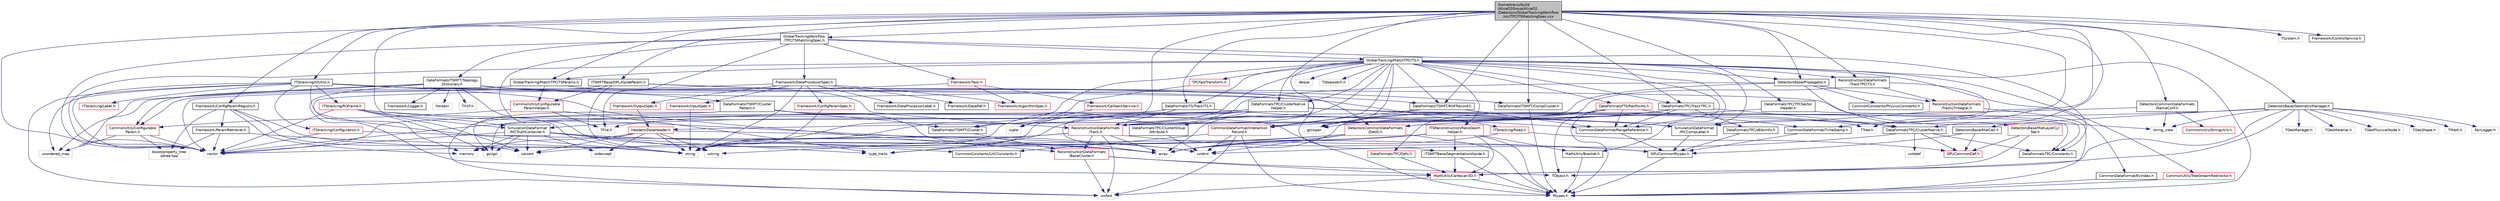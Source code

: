 digraph "/home/travis/build/AliceO2Group/AliceO2/Detectors/GlobalTrackingWorkflow/src/TPCITSMatchingSpec.cxx"
{
 // INTERACTIVE_SVG=YES
  bgcolor="transparent";
  edge [fontname="Helvetica",fontsize="10",labelfontname="Helvetica",labelfontsize="10"];
  node [fontname="Helvetica",fontsize="10",shape=record];
  Node0 [label="/home/travis/build\l/AliceO2Group/AliceO2\l/Detectors/GlobalTrackingWorkflow\l/src/TPCITSMatchingSpec.cxx",height=0.2,width=0.4,color="black", fillcolor="grey75", style="filled", fontcolor="black"];
  Node0 -> Node1 [color="midnightblue",fontsize="10",style="solid",fontname="Helvetica"];
  Node1 [label="vector",height=0.2,width=0.4,color="grey75"];
  Node0 -> Node2 [color="midnightblue",fontsize="10",style="solid",fontname="Helvetica"];
  Node2 [label="TTree.h",height=0.2,width=0.4,color="grey75"];
  Node0 -> Node3 [color="midnightblue",fontsize="10",style="solid",fontname="Helvetica"];
  Node3 [label="TSystem.h",height=0.2,width=0.4,color="grey75"];
  Node0 -> Node4 [color="midnightblue",fontsize="10",style="solid",fontname="Helvetica"];
  Node4 [label="Framework/ControlService.h",height=0.2,width=0.4,color="black",URL="$d2/d43/ControlService_8h.html"];
  Node0 -> Node5 [color="midnightblue",fontsize="10",style="solid",fontname="Helvetica"];
  Node5 [label="Framework/ConfigParamRegistry.h",height=0.2,width=0.4,color="black",URL="$de/dc6/ConfigParamRegistry_8h.html"];
  Node5 -> Node6 [color="midnightblue",fontsize="10",style="solid",fontname="Helvetica"];
  Node6 [label="Framework/ParamRetriever.h",height=0.2,width=0.4,color="black",URL="$df/d72/ParamRetriever_8h.html"];
  Node6 -> Node7 [color="midnightblue",fontsize="10",style="solid",fontname="Helvetica"];
  Node7 [label="boost/property_tree\l/ptree.hpp",height=0.2,width=0.4,color="grey75"];
  Node6 -> Node8 [color="midnightblue",fontsize="10",style="solid",fontname="Helvetica"];
  Node8 [label="string",height=0.2,width=0.4,color="grey75"];
  Node6 -> Node1 [color="midnightblue",fontsize="10",style="solid",fontname="Helvetica"];
  Node5 -> Node7 [color="midnightblue",fontsize="10",style="solid",fontname="Helvetica"];
  Node5 -> Node9 [color="midnightblue",fontsize="10",style="solid",fontname="Helvetica"];
  Node9 [label="memory",height=0.2,width=0.4,color="grey75"];
  Node5 -> Node8 [color="midnightblue",fontsize="10",style="solid",fontname="Helvetica"];
  Node5 -> Node10 [color="midnightblue",fontsize="10",style="solid",fontname="Helvetica"];
  Node10 [label="cassert",height=0.2,width=0.4,color="grey75"];
  Node0 -> Node11 [color="midnightblue",fontsize="10",style="solid",fontname="Helvetica"];
  Node11 [label="GlobalTrackingWorkflow\l/TPCITSMatchingSpec.h",height=0.2,width=0.4,color="black",URL="$da/d20/TPCITSMatchingSpec_8h.html"];
  Node11 -> Node12 [color="midnightblue",fontsize="10",style="solid",fontname="Helvetica"];
  Node12 [label="TFile.h",height=0.2,width=0.4,color="grey75"];
  Node11 -> Node13 [color="midnightblue",fontsize="10",style="solid",fontname="Helvetica"];
  Node13 [label="GlobalTracking/MatchTPCITS.h",height=0.2,width=0.4,color="black",URL="$d3/dac/MatchTPCITS_8h.html",tooltip="Class to perform TPC ITS matching. "];
  Node13 -> Node14 [color="midnightblue",fontsize="10",style="solid",fontname="Helvetica"];
  Node14 [label="Rtypes.h",height=0.2,width=0.4,color="grey75"];
  Node13 -> Node15 [color="midnightblue",fontsize="10",style="solid",fontname="Helvetica"];
  Node15 [label="array",height=0.2,width=0.4,color="grey75"];
  Node13 -> Node16 [color="midnightblue",fontsize="10",style="solid",fontname="Helvetica"];
  Node16 [label="deque",height=0.2,width=0.4,color="grey75"];
  Node13 -> Node1 [color="midnightblue",fontsize="10",style="solid",fontname="Helvetica"];
  Node13 -> Node8 [color="midnightblue",fontsize="10",style="solid",fontname="Helvetica"];
  Node13 -> Node17 [color="midnightblue",fontsize="10",style="solid",fontname="Helvetica"];
  Node17 [label="gsl/span",height=0.2,width=0.4,color="grey75"];
  Node13 -> Node18 [color="midnightblue",fontsize="10",style="solid",fontname="Helvetica"];
  Node18 [label="TStopwatch.h",height=0.2,width=0.4,color="grey75"];
  Node13 -> Node19 [color="midnightblue",fontsize="10",style="solid",fontname="Helvetica"];
  Node19 [label="DataFormatsTPC/TrackTPC.h",height=0.2,width=0.4,color="black",URL="$d5/dc9/TrackTPC_8h.html"];
  Node19 -> Node20 [color="midnightblue",fontsize="10",style="solid",fontname="Helvetica"];
  Node20 [label="ReconstructionDataFormats\l/Track.h",height=0.2,width=0.4,color="red",URL="$d7/d8b/DataFormats_2Reconstruction_2include_2ReconstructionDataFormats_2Track_8h.html"];
  Node20 -> Node21 [color="midnightblue",fontsize="10",style="solid",fontname="Helvetica"];
  Node21 [label="GPUCommonRtypes.h",height=0.2,width=0.4,color="black",URL="$d2/d45/GPUCommonRtypes_8h.html"];
  Node21 -> Node14 [color="midnightblue",fontsize="10",style="solid",fontname="Helvetica"];
  Node20 -> Node15 [color="midnightblue",fontsize="10",style="solid",fontname="Helvetica"];
  Node20 -> Node25 [color="midnightblue",fontsize="10",style="solid",fontname="Helvetica"];
  Node25 [label="cstring",height=0.2,width=0.4,color="grey75"];
  Node20 -> Node26 [color="midnightblue",fontsize="10",style="solid",fontname="Helvetica"];
  Node26 [label="iosfwd",height=0.2,width=0.4,color="grey75"];
  Node20 -> Node27 [color="midnightblue",fontsize="10",style="solid",fontname="Helvetica"];
  Node27 [label="ReconstructionDataFormats\l/BaseCluster.h",height=0.2,width=0.4,color="red",URL="$d4/de2/BaseCluster_8h.html"];
  Node27 -> Node28 [color="midnightblue",fontsize="10",style="solid",fontname="Helvetica"];
  Node28 [label="TObject.h",height=0.2,width=0.4,color="grey75"];
  Node27 -> Node26 [color="midnightblue",fontsize="10",style="solid",fontname="Helvetica"];
  Node27 -> Node45 [color="midnightblue",fontsize="10",style="solid",fontname="Helvetica"];
  Node45 [label="MathUtils/Cartesian3D.h",height=0.2,width=0.4,color="red",URL="$dd/d76/Cartesian3D_8h.html"];
  Node45 -> Node14 [color="midnightblue",fontsize="10",style="solid",fontname="Helvetica"];
  Node45 -> Node26 [color="midnightblue",fontsize="10",style="solid",fontname="Helvetica"];
  Node20 -> Node8 [color="midnightblue",fontsize="10",style="solid",fontname="Helvetica"];
  Node19 -> Node56 [color="midnightblue",fontsize="10",style="solid",fontname="Helvetica"];
  Node56 [label="CommonDataFormat/RangeReference.h",height=0.2,width=0.4,color="black",URL="$de/d64/RangeReference_8h.html",tooltip="Class to refer to the 1st entry and N elements of some group in the continuous container. "];
  Node56 -> Node21 [color="midnightblue",fontsize="10",style="solid",fontname="Helvetica"];
  Node19 -> Node57 [color="midnightblue",fontsize="10",style="solid",fontname="Helvetica"];
  Node57 [label="DataFormatsTPC/ClusterNative.h",height=0.2,width=0.4,color="black",URL="$de/dcd/ClusterNative_8h.html",tooltip="Class of a TPC cluster in TPC-native coordinates (row, time) "];
  Node57 -> Node37 [color="midnightblue",fontsize="10",style="solid",fontname="Helvetica"];
  Node37 [label="cstdint",height=0.2,width=0.4,color="grey75"];
  Node57 -> Node58 [color="midnightblue",fontsize="10",style="solid",fontname="Helvetica"];
  Node58 [label="cstddef",height=0.2,width=0.4,color="grey75"];
  Node57 -> Node59 [color="midnightblue",fontsize="10",style="solid",fontname="Helvetica"];
  Node59 [label="DataFormatsTPC/Constants.h",height=0.2,width=0.4,color="black",URL="$d0/dda/DataFormats_2Detectors_2TPC_2include_2DataFormatsTPC_2Constants_8h.html"];
  Node57 -> Node40 [color="midnightblue",fontsize="10",style="solid",fontname="Helvetica"];
  Node40 [label="GPUCommonDef.h",height=0.2,width=0.4,color="red",URL="$df/d21/GPUCommonDef_8h.html"];
  Node19 -> Node60 [color="midnightblue",fontsize="10",style="solid",fontname="Helvetica"];
  Node60 [label="DataFormatsTPC/Defs.h",height=0.2,width=0.4,color="red",URL="$d1/d73/Defs_8h.html",tooltip="Common definitions for 2D coordinates. "];
  Node60 -> Node45 [color="midnightblue",fontsize="10",style="solid",fontname="Helvetica"];
  Node19 -> Node61 [color="midnightblue",fontsize="10",style="solid",fontname="Helvetica"];
  Node61 [label="DataFormatsTPC/dEdxInfo.h",height=0.2,width=0.4,color="black",URL="$d5/da8/dEdxInfo_8h.html"];
  Node61 -> Node21 [color="midnightblue",fontsize="10",style="solid",fontname="Helvetica"];
  Node19 -> Node17 [color="midnightblue",fontsize="10",style="solid",fontname="Helvetica"];
  Node13 -> Node62 [color="midnightblue",fontsize="10",style="solid",fontname="Helvetica"];
  Node62 [label="DetectorsBase/Propagator.h",height=0.2,width=0.4,color="black",URL="$d2/df9/Propagator_8h.html"];
  Node62 -> Node8 [color="midnightblue",fontsize="10",style="solid",fontname="Helvetica"];
  Node62 -> Node63 [color="midnightblue",fontsize="10",style="solid",fontname="Helvetica"];
  Node63 [label="CommonConstants/PhysicsConstants.h",height=0.2,width=0.4,color="black",URL="$d3/d9d/PhysicsConstants_8h.html",tooltip="Header to collect physics constants. "];
  Node62 -> Node20 [color="midnightblue",fontsize="10",style="solid",fontname="Helvetica"];
  Node62 -> Node64 [color="midnightblue",fontsize="10",style="solid",fontname="Helvetica"];
  Node64 [label="ReconstructionDataFormats\l/TrackLTIntegral.h",height=0.2,width=0.4,color="red",URL="$d6/db1/TrackLTIntegral_8h.html",tooltip="Track Length and TOF integral. "];
  Node64 -> Node14 [color="midnightblue",fontsize="10",style="solid",fontname="Helvetica"];
  Node64 -> Node20 [color="midnightblue",fontsize="10",style="solid",fontname="Helvetica"];
  Node62 -> Node66 [color="midnightblue",fontsize="10",style="solid",fontname="Helvetica"];
  Node66 [label="DetectorsBase/MatLayerCyl\lSet.h",height=0.2,width=0.4,color="red",URL="$d9/da9/MatLayerCylSet_8h.html",tooltip="Declarations for the wrapper for the set of cylindrical material layers. "];
  Node66 -> Node40 [color="midnightblue",fontsize="10",style="solid",fontname="Helvetica"];
  Node66 -> Node45 [color="midnightblue",fontsize="10",style="solid",fontname="Helvetica"];
  Node13 -> Node20 [color="midnightblue",fontsize="10",style="solid",fontname="Helvetica"];
  Node13 -> Node71 [color="midnightblue",fontsize="10",style="solid",fontname="Helvetica"];
  Node71 [label="ReconstructionDataFormats\l/TrackTPCITS.h",height=0.2,width=0.4,color="black",URL="$d5/d1e/TrackTPCITS_8h.html",tooltip="Result of refitting TPC-ITS matched track. "];
  Node71 -> Node20 [color="midnightblue",fontsize="10",style="solid",fontname="Helvetica"];
  Node71 -> Node64 [color="midnightblue",fontsize="10",style="solid",fontname="Helvetica"];
  Node71 -> Node72 [color="midnightblue",fontsize="10",style="solid",fontname="Helvetica"];
  Node72 [label="CommonDataFormat/TimeStamp.h",height=0.2,width=0.4,color="black",URL="$df/d5d/common_2include_2CommonDataFormat_2TimeStamp_8h.html"];
  Node72 -> Node21 [color="midnightblue",fontsize="10",style="solid",fontname="Helvetica"];
  Node13 -> Node73 [color="midnightblue",fontsize="10",style="solid",fontname="Helvetica"];
  Node73 [label="MathUtils/Bracket.h",height=0.2,width=0.4,color="black",URL="$d4/d5d/Bracket_8h.html",tooltip="Class to represent an interval and some operations over it. "];
  Node73 -> Node14 [color="midnightblue",fontsize="10",style="solid",fontname="Helvetica"];
  Node13 -> Node74 [color="midnightblue",fontsize="10",style="solid",fontname="Helvetica"];
  Node74 [label="CommonDataFormat/EvIndex.h",height=0.2,width=0.4,color="black",URL="$d6/ddf/EvIndex_8h.html",tooltip="Class to store event ID and index in the event for objects like track, cluster... ..."];
  Node74 -> Node14 [color="midnightblue",fontsize="10",style="solid",fontname="Helvetica"];
  Node13 -> Node75 [color="midnightblue",fontsize="10",style="solid",fontname="Helvetica"];
  Node75 [label="CommonDataFormat/Interaction\lRecord.h",height=0.2,width=0.4,color="red",URL="$d9/d80/InteractionRecord_8h.html"];
  Node75 -> Node14 [color="midnightblue",fontsize="10",style="solid",fontname="Helvetica"];
  Node75 -> Node26 [color="midnightblue",fontsize="10",style="solid",fontname="Helvetica"];
  Node75 -> Node37 [color="midnightblue",fontsize="10",style="solid",fontname="Helvetica"];
  Node75 -> Node76 [color="midnightblue",fontsize="10",style="solid",fontname="Helvetica"];
  Node76 [label="CommonConstants/LHCConstants.h",height=0.2,width=0.4,color="black",URL="$d4/dc6/LHCConstants_8h.html",tooltip="Header to collect LHC related constants. "];
  Node13 -> Node56 [color="midnightblue",fontsize="10",style="solid",fontname="Helvetica"];
  Node13 -> Node77 [color="midnightblue",fontsize="10",style="solid",fontname="Helvetica"];
  Node77 [label="SimulationDataFormat\l/MCCompLabel.h",height=0.2,width=0.4,color="black",URL="$d7/dcd/MCCompLabel_8h.html"];
  Node77 -> Node21 [color="midnightblue",fontsize="10",style="solid",fontname="Helvetica"];
  Node13 -> Node78 [color="midnightblue",fontsize="10",style="solid",fontname="Helvetica"];
  Node78 [label="CommonUtils/TreeStreamRedirector.h",height=0.2,width=0.4,color="red",URL="$d1/d22/TreeStreamRedirector_8h.html"];
  Node78 -> Node14 [color="midnightblue",fontsize="10",style="solid",fontname="Helvetica"];
  Node13 -> Node82 [color="midnightblue",fontsize="10",style="solid",fontname="Helvetica"];
  Node82 [label="DataFormatsITSMFT/Cluster.h",height=0.2,width=0.4,color="black",URL="$d1/d62/DataFormats_2Detectors_2ITSMFT_2common_2include_2DataFormatsITSMFT_2Cluster_8h.html"];
  Node82 -> Node27 [color="midnightblue",fontsize="10",style="solid",fontname="Helvetica"];
  Node13 -> Node83 [color="midnightblue",fontsize="10",style="solid",fontname="Helvetica"];
  Node83 [label="DataFormatsITSMFT/ROFRecord.h",height=0.2,width=0.4,color="black",URL="$d0/dc6/ITSMFT_2common_2include_2DataFormatsITSMFT_2ROFRecord_8h.html"];
  Node83 -> Node56 [color="midnightblue",fontsize="10",style="solid",fontname="Helvetica"];
  Node83 -> Node75 [color="midnightblue",fontsize="10",style="solid",fontname="Helvetica"];
  Node83 -> Node17 [color="midnightblue",fontsize="10",style="solid",fontname="Helvetica"];
  Node13 -> Node84 [color="midnightblue",fontsize="10",style="solid",fontname="Helvetica"];
  Node84 [label="DataFormatsITS/TrackITS.h",height=0.2,width=0.4,color="black",URL="$d1/d71/TrackITS_8h.html",tooltip="Definition of the ITS track. "];
  Node84 -> Node1 [color="midnightblue",fontsize="10",style="solid",fontname="Helvetica"];
  Node84 -> Node20 [color="midnightblue",fontsize="10",style="solid",fontname="Helvetica"];
  Node84 -> Node56 [color="midnightblue",fontsize="10",style="solid",fontname="Helvetica"];
  Node13 -> Node85 [color="midnightblue",fontsize="10",style="solid",fontname="Helvetica"];
  Node85 [label="DataFormatsFT0/RecPoints.h",height=0.2,width=0.4,color="red",URL="$d4/d57/RecPoints_8h.html",tooltip="Definition of the FIT RecPoints class. "];
  Node85 -> Node75 [color="midnightblue",fontsize="10",style="solid",fontname="Helvetica"];
  Node85 -> Node72 [color="midnightblue",fontsize="10",style="solid",fontname="Helvetica"];
  Node85 -> Node56 [color="midnightblue",fontsize="10",style="solid",fontname="Helvetica"];
  Node85 -> Node15 [color="midnightblue",fontsize="10",style="solid",fontname="Helvetica"];
  Node85 -> Node14 [color="midnightblue",fontsize="10",style="solid",fontname="Helvetica"];
  Node85 -> Node28 [color="midnightblue",fontsize="10",style="solid",fontname="Helvetica"];
  Node85 -> Node17 [color="midnightblue",fontsize="10",style="solid",fontname="Helvetica"];
  Node13 -> Node88 [color="midnightblue",fontsize="10",style="solid",fontname="Helvetica"];
  Node88 [label="DataFormatsTPC/ClusterNative\lHelper.h",height=0.2,width=0.4,color="black",URL="$d1/d2b/ClusterNativeHelper_8h.html",tooltip="Helper class to read the binary format of TPC ClusterNative. "];
  Node88 -> Node57 [color="midnightblue",fontsize="10",style="solid",fontname="Helvetica"];
  Node88 -> Node89 [color="midnightblue",fontsize="10",style="solid",fontname="Helvetica"];
  Node89 [label="DataFormatsTPC/ClusterGroup\lAttribute.h",height=0.2,width=0.4,color="black",URL="$d8/dc8/ClusterGroupAttribute_8h.html",tooltip="Meta data for a group describing it by sector number and global padrow. "];
  Node89 -> Node37 [color="midnightblue",fontsize="10",style="solid",fontname="Helvetica"];
  Node88 -> Node59 [color="midnightblue",fontsize="10",style="solid",fontname="Helvetica"];
  Node88 -> Node90 [color="midnightblue",fontsize="10",style="solid",fontname="Helvetica"];
  Node90 [label="SimulationDataFormat\l/MCTruthContainer.h",height=0.2,width=0.4,color="black",URL="$db/d14/MCTruthContainer_8h.html",tooltip="Definition of a container to keep Monte Carlo truth external to simulation objects. "];
  Node90 -> Node21 [color="midnightblue",fontsize="10",style="solid",fontname="Helvetica"];
  Node90 -> Node37 [color="midnightblue",fontsize="10",style="solid",fontname="Helvetica"];
  Node90 -> Node10 [color="midnightblue",fontsize="10",style="solid",fontname="Helvetica"];
  Node90 -> Node91 [color="midnightblue",fontsize="10",style="solid",fontname="Helvetica"];
  Node91 [label="stdexcept",height=0.2,width=0.4,color="grey75"];
  Node90 -> Node92 [color="midnightblue",fontsize="10",style="solid",fontname="Helvetica"];
  Node92 [label="gsl/gsl",height=0.2,width=0.4,color="grey75"];
  Node90 -> Node38 [color="midnightblue",fontsize="10",style="solid",fontname="Helvetica"];
  Node38 [label="type_traits",height=0.2,width=0.4,color="grey75"];
  Node90 -> Node25 [color="midnightblue",fontsize="10",style="solid",fontname="Helvetica"];
  Node90 -> Node9 [color="midnightblue",fontsize="10",style="solid",fontname="Helvetica"];
  Node90 -> Node1 [color="midnightblue",fontsize="10",style="solid",fontname="Helvetica"];
  Node88 -> Node77 [color="midnightblue",fontsize="10",style="solid",fontname="Helvetica"];
  Node88 -> Node92 [color="midnightblue",fontsize="10",style="solid",fontname="Helvetica"];
  Node88 -> Node12 [color="midnightblue",fontsize="10",style="solid",fontname="Helvetica"];
  Node88 -> Node2 [color="midnightblue",fontsize="10",style="solid",fontname="Helvetica"];
  Node88 -> Node15 [color="midnightblue",fontsize="10",style="solid",fontname="Helvetica"];
  Node88 -> Node1 [color="midnightblue",fontsize="10",style="solid",fontname="Helvetica"];
  Node88 -> Node8 [color="midnightblue",fontsize="10",style="solid",fontname="Helvetica"];
  Node88 -> Node93 [color="midnightblue",fontsize="10",style="solid",fontname="Helvetica"];
  Node93 [label="tuple",height=0.2,width=0.4,color="grey75"];
  Node88 -> Node38 [color="midnightblue",fontsize="10",style="solid",fontname="Helvetica"];
  Node13 -> Node94 [color="midnightblue",fontsize="10",style="solid",fontname="Helvetica"];
  Node94 [label="ITSReconstruction/RecoGeom\lHelper.h",height=0.2,width=0.4,color="red",URL="$d4/d9f/RecoGeomHelper_8h.html",tooltip="Declarations of the helper class for clusters / roadwidth matching. "];
  Node94 -> Node14 [color="midnightblue",fontsize="10",style="solid",fontname="Helvetica"];
  Node94 -> Node1 [color="midnightblue",fontsize="10",style="solid",fontname="Helvetica"];
  Node94 -> Node15 [color="midnightblue",fontsize="10",style="solid",fontname="Helvetica"];
  Node94 -> Node45 [color="midnightblue",fontsize="10",style="solid",fontname="Helvetica"];
  Node94 -> Node73 [color="midnightblue",fontsize="10",style="solid",fontname="Helvetica"];
  Node94 -> Node102 [color="midnightblue",fontsize="10",style="solid",fontname="Helvetica"];
  Node102 [label="ITSMFTBase/SegmentationAlpide.h",height=0.2,width=0.4,color="black",URL="$d3/dba/SegmentationAlpide_8h.html",tooltip="Definition of the SegmentationAlpide class. "];
  Node102 -> Node14 [color="midnightblue",fontsize="10",style="solid",fontname="Helvetica"];
  Node102 -> Node45 [color="midnightblue",fontsize="10",style="solid",fontname="Helvetica"];
  Node13 -> Node103 [color="midnightblue",fontsize="10",style="solid",fontname="Helvetica"];
  Node103 [label="TPCFastTransform.h",height=0.2,width=0.4,color="red",URL="$d4/db1/TPCFastTransform_8h.html",tooltip="Definition of TPCFastTransform class. "];
  Node103 -> Node8 [color="midnightblue",fontsize="10",style="solid",fontname="Helvetica"];
  Node13 -> Node109 [color="midnightblue",fontsize="10",style="solid",fontname="Helvetica"];
  Node109 [label="GlobalTracking/MatchTPCITSParams.h",height=0.2,width=0.4,color="black",URL="$db/d9a/MatchTPCITSParams_8h.html",tooltip="Configurable params for TPC ITS matching. "];
  Node109 -> Node110 [color="midnightblue",fontsize="10",style="solid",fontname="Helvetica"];
  Node110 [label="CommonUtils/Configurable\lParam.h",height=0.2,width=0.4,color="red",URL="$db/d2c/ConfigurableParam_8h.html"];
  Node110 -> Node1 [color="midnightblue",fontsize="10",style="solid",fontname="Helvetica"];
  Node110 -> Node112 [color="midnightblue",fontsize="10",style="solid",fontname="Helvetica"];
  Node112 [label="unordered_map",height=0.2,width=0.4,color="grey75"];
  Node110 -> Node7 [color="midnightblue",fontsize="10",style="solid",fontname="Helvetica"];
  Node109 -> Node114 [color="midnightblue",fontsize="10",style="solid",fontname="Helvetica"];
  Node114 [label="CommonUtils/Configurable\lParamHelper.h",height=0.2,width=0.4,color="red",URL="$da/d6b/ConfigurableParamHelper_8h.html"];
  Node114 -> Node110 [color="midnightblue",fontsize="10",style="solid",fontname="Helvetica"];
  Node114 -> Node38 [color="midnightblue",fontsize="10",style="solid",fontname="Helvetica"];
  Node114 -> Node12 [color="midnightblue",fontsize="10",style="solid",fontname="Helvetica"];
  Node109 -> Node20 [color="midnightblue",fontsize="10",style="solid",fontname="Helvetica"];
  Node11 -> Node116 [color="midnightblue",fontsize="10",style="solid",fontname="Helvetica"];
  Node116 [label="DataFormatsITSMFT/Topology\lDictionary.h",height=0.2,width=0.4,color="black",URL="$d1/d08/TopologyDictionary_8h.html",tooltip="Definition of the ClusterTopology class. "];
  Node116 -> Node117 [color="midnightblue",fontsize="10",style="solid",fontname="Helvetica"];
  Node117 [label="DataFormatsITSMFT/Cluster\lPattern.h",height=0.2,width=0.4,color="black",URL="$de/dc1/ClusterPattern_8h.html"];
  Node117 -> Node14 [color="midnightblue",fontsize="10",style="solid",fontname="Helvetica"];
  Node117 -> Node15 [color="midnightblue",fontsize="10",style="solid",fontname="Helvetica"];
  Node117 -> Node26 [color="midnightblue",fontsize="10",style="solid",fontname="Helvetica"];
  Node117 -> Node92 [color="midnightblue",fontsize="10",style="solid",fontname="Helvetica"];
  Node117 -> Node82 [color="midnightblue",fontsize="10",style="solid",fontname="Helvetica"];
  Node116 -> Node118 [color="midnightblue",fontsize="10",style="solid",fontname="Helvetica"];
  Node118 [label="Framework/Logger.h",height=0.2,width=0.4,color="black",URL="$dd/da4/Logger_8h.html"];
  Node116 -> Node119 [color="midnightblue",fontsize="10",style="solid",fontname="Helvetica"];
  Node119 [label="fstream",height=0.2,width=0.4,color="grey75"];
  Node116 -> Node8 [color="midnightblue",fontsize="10",style="solid",fontname="Helvetica"];
  Node116 -> Node112 [color="midnightblue",fontsize="10",style="solid",fontname="Helvetica"];
  Node116 -> Node1 [color="midnightblue",fontsize="10",style="solid",fontname="Helvetica"];
  Node116 -> Node45 [color="midnightblue",fontsize="10",style="solid",fontname="Helvetica"];
  Node116 -> Node120 [color="midnightblue",fontsize="10",style="solid",fontname="Helvetica"];
  Node120 [label="DataFormatsITSMFT/CompCluster.h",height=0.2,width=0.4,color="black",URL="$df/de4/CompCluster_8h.html",tooltip="Definition of the ITSMFT compact cluster. "];
  Node120 -> Node14 [color="midnightblue",fontsize="10",style="solid",fontname="Helvetica"];
  Node116 -> Node121 [color="midnightblue",fontsize="10",style="solid",fontname="Helvetica"];
  Node121 [label="TH1F.h",height=0.2,width=0.4,color="grey75"];
  Node11 -> Node59 [color="midnightblue",fontsize="10",style="solid",fontname="Helvetica"];
  Node11 -> Node122 [color="midnightblue",fontsize="10",style="solid",fontname="Helvetica"];
  Node122 [label="Framework/DataProcessorSpec.h",height=0.2,width=0.4,color="black",URL="$d0/df4/DataProcessorSpec_8h.html"];
  Node122 -> Node123 [color="midnightblue",fontsize="10",style="solid",fontname="Helvetica"];
  Node123 [label="Framework/AlgorithmSpec.h",height=0.2,width=0.4,color="red",URL="$d0/d14/AlgorithmSpec_8h.html"];
  Node122 -> Node233 [color="midnightblue",fontsize="10",style="solid",fontname="Helvetica"];
  Node233 [label="Framework/ConfigParamSpec.h",height=0.2,width=0.4,color="red",URL="$d0/d1c/ConfigParamSpec_8h.html"];
  Node233 -> Node8 [color="midnightblue",fontsize="10",style="solid",fontname="Helvetica"];
  Node122 -> Node237 [color="midnightblue",fontsize="10",style="solid",fontname="Helvetica"];
  Node237 [label="Framework/DataProcessorLabel.h",height=0.2,width=0.4,color="black",URL="$d1/df2/DataProcessorLabel_8h.html"];
  Node122 -> Node126 [color="midnightblue",fontsize="10",style="solid",fontname="Helvetica"];
  Node126 [label="Framework/DataRef.h",height=0.2,width=0.4,color="black",URL="$d5/dfb/DataRef_8h.html"];
  Node122 -> Node158 [color="midnightblue",fontsize="10",style="solid",fontname="Helvetica"];
  Node158 [label="Framework/InputSpec.h",height=0.2,width=0.4,color="red",URL="$d5/d3f/InputSpec_8h.html"];
  Node158 -> Node8 [color="midnightblue",fontsize="10",style="solid",fontname="Helvetica"];
  Node122 -> Node154 [color="midnightblue",fontsize="10",style="solid",fontname="Helvetica"];
  Node154 [label="Framework/OutputSpec.h",height=0.2,width=0.4,color="red",URL="$db/d2d/OutputSpec_8h.html"];
  Node154 -> Node97 [color="midnightblue",fontsize="10",style="solid",fontname="Helvetica"];
  Node97 [label="Headers/DataHeader.h",height=0.2,width=0.4,color="red",URL="$dc/dcd/DataHeader_8h.html"];
  Node97 -> Node37 [color="midnightblue",fontsize="10",style="solid",fontname="Helvetica"];
  Node97 -> Node9 [color="midnightblue",fontsize="10",style="solid",fontname="Helvetica"];
  Node97 -> Node10 [color="midnightblue",fontsize="10",style="solid",fontname="Helvetica"];
  Node97 -> Node25 [color="midnightblue",fontsize="10",style="solid",fontname="Helvetica"];
  Node97 -> Node91 [color="midnightblue",fontsize="10",style="solid",fontname="Helvetica"];
  Node97 -> Node8 [color="midnightblue",fontsize="10",style="solid",fontname="Helvetica"];
  Node122 -> Node8 [color="midnightblue",fontsize="10",style="solid",fontname="Helvetica"];
  Node122 -> Node1 [color="midnightblue",fontsize="10",style="solid",fontname="Helvetica"];
  Node11 -> Node238 [color="midnightblue",fontsize="10",style="solid",fontname="Helvetica"];
  Node238 [label="Framework/Task.h",height=0.2,width=0.4,color="red",URL="$df/d4f/Task_8h.html"];
  Node238 -> Node123 [color="midnightblue",fontsize="10",style="solid",fontname="Helvetica"];
  Node238 -> Node239 [color="midnightblue",fontsize="10",style="solid",fontname="Helvetica"];
  Node239 [label="Framework/CallbackService.h",height=0.2,width=0.4,color="red",URL="$d9/d7f/CallbackService_8h.html"];
  Node239 -> Node93 [color="midnightblue",fontsize="10",style="solid",fontname="Helvetica"];
  Node238 -> Node9 [color="midnightblue",fontsize="10",style="solid",fontname="Helvetica"];
  Node11 -> Node8 [color="midnightblue",fontsize="10",style="solid",fontname="Helvetica"];
  Node11 -> Node1 [color="midnightblue",fontsize="10",style="solid",fontname="Helvetica"];
  Node0 -> Node71 [color="midnightblue",fontsize="10",style="solid",fontname="Helvetica"];
  Node0 -> Node77 [color="midnightblue",fontsize="10",style="solid",fontname="Helvetica"];
  Node0 -> Node90 [color="midnightblue",fontsize="10",style="solid",fontname="Helvetica"];
  Node0 -> Node84 [color="midnightblue",fontsize="10",style="solid",fontname="Helvetica"];
  Node0 -> Node82 [color="midnightblue",fontsize="10",style="solid",fontname="Helvetica"];
  Node0 -> Node120 [color="midnightblue",fontsize="10",style="solid",fontname="Helvetica"];
  Node0 -> Node83 [color="midnightblue",fontsize="10",style="solid",fontname="Helvetica"];
  Node0 -> Node19 [color="midnightblue",fontsize="10",style="solid",fontname="Helvetica"];
  Node0 -> Node57 [color="midnightblue",fontsize="10",style="solid",fontname="Helvetica"];
  Node0 -> Node88 [color="midnightblue",fontsize="10",style="solid",fontname="Helvetica"];
  Node0 -> Node242 [color="midnightblue",fontsize="10",style="solid",fontname="Helvetica"];
  Node242 [label="DataFormatsTPC/TPCSector\lHeader.h",height=0.2,width=0.4,color="black",URL="$d3/d09/TPCSectorHeader_8h.html"];
  Node242 -> Node97 [color="midnightblue",fontsize="10",style="solid",fontname="Helvetica"];
  Node242 -> Node59 [color="midnightblue",fontsize="10",style="solid",fontname="Helvetica"];
  Node0 -> Node243 [color="midnightblue",fontsize="10",style="solid",fontname="Helvetica"];
  Node243 [label="DetectorsBase/GeometryManager.h",height=0.2,width=0.4,color="black",URL="$db/dcc/Detectors_2Base_2include_2DetectorsBase_2GeometryManager_8h.html"];
  Node243 -> Node244 [color="midnightblue",fontsize="10",style="solid",fontname="Helvetica"];
  Node244 [label="TGeoManager.h",height=0.2,width=0.4,color="grey75"];
  Node243 -> Node245 [color="midnightblue",fontsize="10",style="solid",fontname="Helvetica"];
  Node245 [label="TGeoMaterial.h",height=0.2,width=0.4,color="grey75"];
  Node243 -> Node246 [color="midnightblue",fontsize="10",style="solid",fontname="Helvetica"];
  Node246 [label="TGeoPhysicalNode.h",height=0.2,width=0.4,color="grey75"];
  Node243 -> Node247 [color="midnightblue",fontsize="10",style="solid",fontname="Helvetica"];
  Node247 [label="TGeoShape.h",height=0.2,width=0.4,color="grey75"];
  Node243 -> Node248 [color="midnightblue",fontsize="10",style="solid",fontname="Helvetica"];
  Node248 [label="TMath.h",height=0.2,width=0.4,color="grey75"];
  Node243 -> Node28 [color="midnightblue",fontsize="10",style="solid",fontname="Helvetica"];
  Node243 -> Node236 [color="midnightblue",fontsize="10",style="solid",fontname="Helvetica"];
  Node236 [label="string_view",height=0.2,width=0.4,color="grey75"];
  Node243 -> Node36 [color="midnightblue",fontsize="10",style="solid",fontname="Helvetica"];
  Node36 [label="DetectorsCommonDataFormats\l/DetID.h",height=0.2,width=0.4,color="red",URL="$d6/d31/DetID_8h.html"];
  Node36 -> Node14 [color="midnightblue",fontsize="10",style="solid",fontname="Helvetica"];
  Node36 -> Node15 [color="midnightblue",fontsize="10",style="solid",fontname="Helvetica"];
  Node36 -> Node10 [color="midnightblue",fontsize="10",style="solid",fontname="Helvetica"];
  Node36 -> Node37 [color="midnightblue",fontsize="10",style="solid",fontname="Helvetica"];
  Node36 -> Node38 [color="midnightblue",fontsize="10",style="solid",fontname="Helvetica"];
  Node243 -> Node249 [color="midnightblue",fontsize="10",style="solid",fontname="Helvetica"];
  Node249 [label="FairLogger.h",height=0.2,width=0.4,color="grey75"];
  Node243 -> Node45 [color="midnightblue",fontsize="10",style="solid",fontname="Helvetica"];
  Node243 -> Node69 [color="midnightblue",fontsize="10",style="solid",fontname="Helvetica"];
  Node69 [label="DetectorsBase/MatCell.h",height=0.2,width=0.4,color="black",URL="$db/dba/MatCell_8h.html",tooltip="Declarations for material properties of the cell (voxel) "];
  Node69 -> Node40 [color="midnightblue",fontsize="10",style="solid",fontname="Helvetica"];
  Node69 -> Node21 [color="midnightblue",fontsize="10",style="solid",fontname="Helvetica"];
  Node0 -> Node62 [color="midnightblue",fontsize="10",style="solid",fontname="Helvetica"];
  Node0 -> Node250 [color="midnightblue",fontsize="10",style="solid",fontname="Helvetica"];
  Node250 [label="ITSMFTBase/DPLAlpideParam.h",height=0.2,width=0.4,color="black",URL="$d4/d35/DPLAlpideParam_8h.html"];
  Node250 -> Node36 [color="midnightblue",fontsize="10",style="solid",fontname="Helvetica"];
  Node250 -> Node110 [color="midnightblue",fontsize="10",style="solid",fontname="Helvetica"];
  Node250 -> Node114 [color="midnightblue",fontsize="10",style="solid",fontname="Helvetica"];
  Node250 -> Node76 [color="midnightblue",fontsize="10",style="solid",fontname="Helvetica"];
  Node250 -> Node236 [color="midnightblue",fontsize="10",style="solid",fontname="Helvetica"];
  Node0 -> Node109 [color="midnightblue",fontsize="10",style="solid",fontname="Helvetica"];
  Node0 -> Node251 [color="midnightblue",fontsize="10",style="solid",fontname="Helvetica"];
  Node251 [label="ITStracking/IOUtils.h",height=0.2,width=0.4,color="black",URL="$da/db1/ITS_2tracking_2include_2ITStracking_2IOUtils_8h.html"];
  Node251 -> Node26 [color="midnightblue",fontsize="10",style="solid",fontname="Helvetica"];
  Node251 -> Node8 [color="midnightblue",fontsize="10",style="solid",fontname="Helvetica"];
  Node251 -> Node112 [color="midnightblue",fontsize="10",style="solid",fontname="Helvetica"];
  Node251 -> Node1 [color="midnightblue",fontsize="10",style="solid",fontname="Helvetica"];
  Node251 -> Node83 [color="midnightblue",fontsize="10",style="solid",fontname="Helvetica"];
  Node251 -> Node252 [color="midnightblue",fontsize="10",style="solid",fontname="Helvetica"];
  Node252 [label="ITStracking/Configuration.h",height=0.2,width=0.4,color="red",URL="$d3/d59/Configuration_8h.html"];
  Node252 -> Node15 [color="midnightblue",fontsize="10",style="solid",fontname="Helvetica"];
  Node252 -> Node1 [color="midnightblue",fontsize="10",style="solid",fontname="Helvetica"];
  Node251 -> Node255 [color="midnightblue",fontsize="10",style="solid",fontname="Helvetica"];
  Node255 [label="ITStracking/ROframe.h",height=0.2,width=0.4,color="red",URL="$dc/d8d/ITS_2tracking_2include_2ITStracking_2ROframe_8h.html"];
  Node255 -> Node15 [color="midnightblue",fontsize="10",style="solid",fontname="Helvetica"];
  Node255 -> Node1 [color="midnightblue",fontsize="10",style="solid",fontname="Helvetica"];
  Node255 -> Node10 [color="midnightblue",fontsize="10",style="solid",fontname="Helvetica"];
  Node255 -> Node92 [color="midnightblue",fontsize="10",style="solid",fontname="Helvetica"];
  Node255 -> Node77 [color="midnightblue",fontsize="10",style="solid",fontname="Helvetica"];
  Node255 -> Node90 [color="midnightblue",fontsize="10",style="solid",fontname="Helvetica"];
  Node251 -> Node260 [color="midnightblue",fontsize="10",style="solid",fontname="Helvetica"];
  Node260 [label="ITStracking/Label.h",height=0.2,width=0.4,color="red",URL="$d3/dc8/Label_8h.html"];
  Node251 -> Node261 [color="midnightblue",fontsize="10",style="solid",fontname="Helvetica"];
  Node261 [label="ITStracking/Road.h",height=0.2,width=0.4,color="red",URL="$d4/d5a/ITS_2tracking_2include_2ITStracking_2Road_8h.html"];
  Node261 -> Node15 [color="midnightblue",fontsize="10",style="solid",fontname="Helvetica"];
  Node261 -> Node40 [color="midnightblue",fontsize="10",style="solid",fontname="Helvetica"];
  Node251 -> Node102 [color="midnightblue",fontsize="10",style="solid",fontname="Helvetica"];
  Node251 -> Node27 [color="midnightblue",fontsize="10",style="solid",fontname="Helvetica"];
  Node0 -> Node262 [color="midnightblue",fontsize="10",style="solid",fontname="Helvetica"];
  Node262 [label="DetectorsCommonDataFormats\l/NameConf.h",height=0.2,width=0.4,color="black",URL="$d7/d61/NameConf_8h.html",tooltip="Definition of the Names Generator class. "];
  Node262 -> Node36 [color="midnightblue",fontsize="10",style="solid",fontname="Helvetica"];
  Node262 -> Node263 [color="midnightblue",fontsize="10",style="solid",fontname="Helvetica"];
  Node263 [label="CommonUtils/StringUtils.h",height=0.2,width=0.4,color="red",URL="$d4/d8f/StringUtils_8h.html"];
  Node262 -> Node236 [color="midnightblue",fontsize="10",style="solid",fontname="Helvetica"];
}
